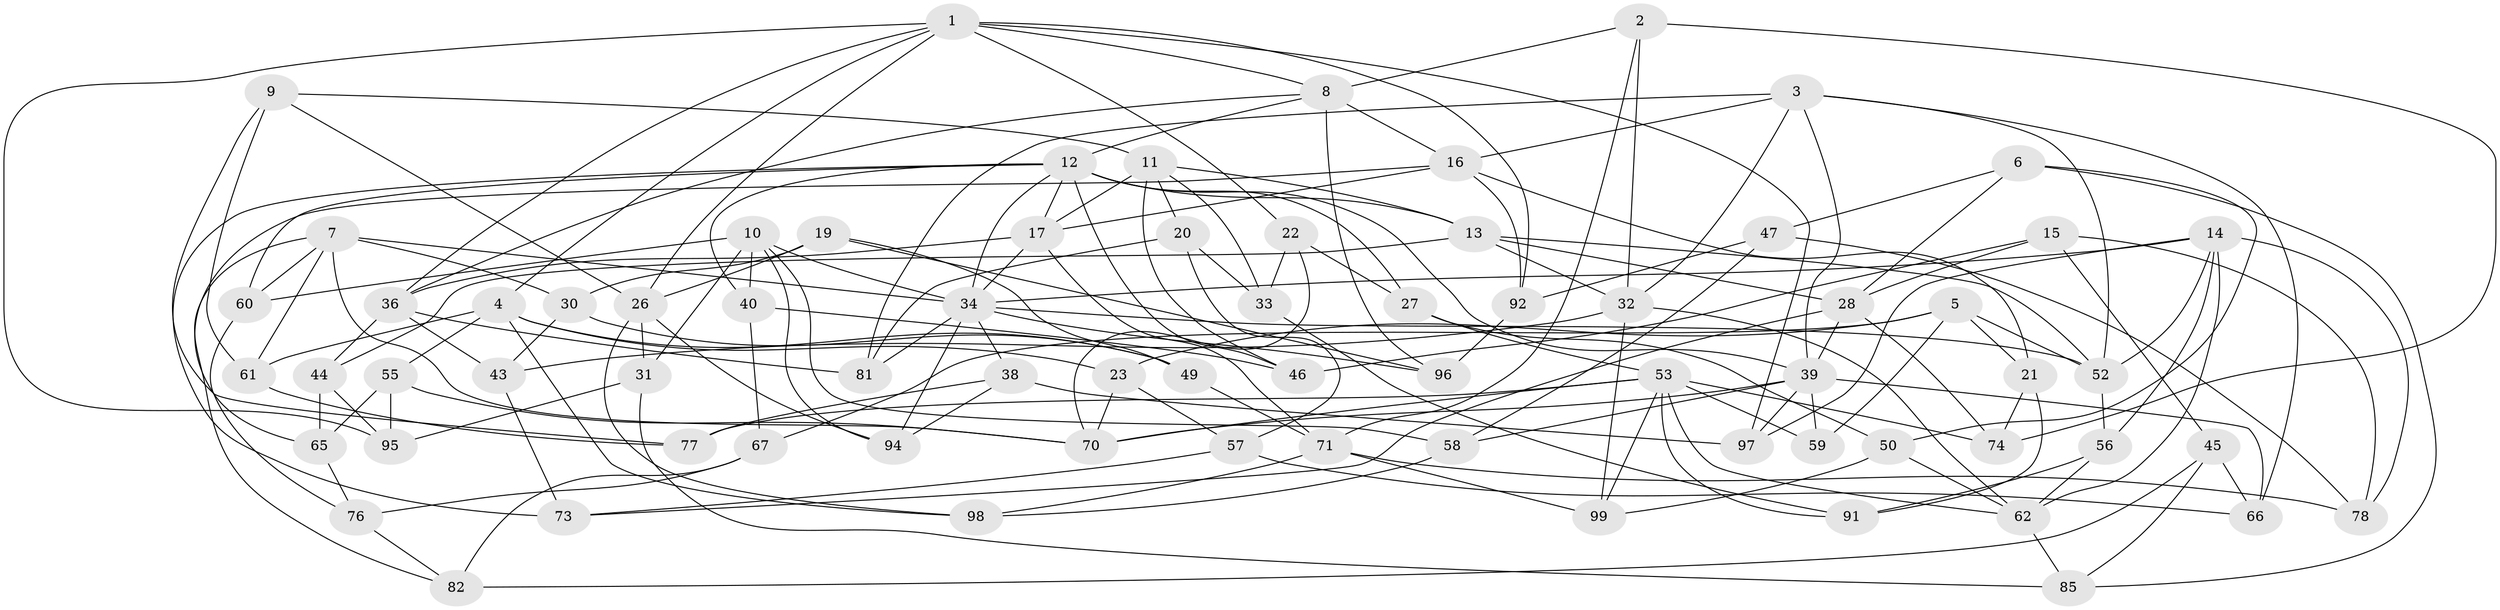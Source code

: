 // original degree distribution, {4: 1.0}
// Generated by graph-tools (version 1.1) at 2025/20/03/04/25 18:20:44]
// undirected, 72 vertices, 174 edges
graph export_dot {
graph [start="1"]
  node [color=gray90,style=filled];
  1 [super="+42+63"];
  2;
  3 [super="+29"];
  4 [super="+100"];
  5 [super="+25"];
  6;
  7 [super="+24"];
  8 [super="+80"];
  9;
  10 [super="+75"];
  11 [super="+64"];
  12 [super="+18+41"];
  13 [super="+35"];
  14 [super="+89"];
  15;
  16 [super="+68"];
  17 [super="+90"];
  19;
  20;
  21;
  22;
  23;
  26 [super="+86"];
  27;
  28 [super="+88"];
  30;
  31;
  32 [super="+79"];
  33;
  34 [super="+51+37+84"];
  36 [super="+69"];
  38;
  39 [super="+72"];
  40;
  43;
  44;
  45;
  46;
  47;
  49;
  50;
  52 [super="+54"];
  53 [super="+102+83"];
  55;
  56;
  57;
  58;
  59;
  60;
  61;
  62 [super="+87"];
  65;
  66;
  67;
  70 [super="+93"];
  71 [super="+103"];
  73;
  74;
  76;
  77;
  78;
  81;
  82;
  85;
  91;
  92;
  94;
  95;
  96;
  97;
  98;
  99;
  1 -- 97;
  1 -- 4;
  1 -- 26;
  1 -- 22;
  1 -- 36;
  1 -- 95;
  1 -- 92;
  1 -- 8;
  2 -- 71;
  2 -- 32;
  2 -- 74;
  2 -- 8;
  3 -- 16;
  3 -- 52;
  3 -- 39;
  3 -- 32;
  3 -- 81;
  3 -- 66;
  4 -- 98;
  4 -- 49;
  4 -- 61;
  4 -- 23;
  4 -- 55;
  5 -- 52;
  5 -- 59 [weight=2];
  5 -- 23;
  5 -- 67;
  5 -- 21;
  6 -- 47;
  6 -- 85;
  6 -- 50;
  6 -- 28;
  7 -- 70;
  7 -- 60;
  7 -- 34;
  7 -- 82;
  7 -- 61;
  7 -- 30;
  8 -- 96;
  8 -- 36;
  8 -- 16;
  8 -- 12;
  9 -- 77;
  9 -- 61;
  9 -- 26;
  9 -- 11;
  10 -- 60;
  10 -- 40;
  10 -- 58;
  10 -- 94;
  10 -- 31;
  10 -- 34;
  11 -- 33;
  11 -- 46;
  11 -- 17;
  11 -- 20;
  11 -- 13;
  12 -- 73;
  12 -- 39;
  12 -- 34;
  12 -- 17;
  12 -- 40;
  12 -- 46;
  12 -- 27;
  12 -- 60;
  12 -- 13;
  13 -- 28;
  13 -- 44;
  13 -- 52;
  13 -- 32;
  14 -- 56;
  14 -- 34;
  14 -- 52;
  14 -- 62;
  14 -- 78;
  14 -- 97;
  15 -- 78;
  15 -- 45;
  15 -- 46;
  15 -- 28;
  16 -- 65;
  16 -- 17;
  16 -- 92;
  16 -- 21;
  17 -- 36;
  17 -- 71;
  17 -- 34;
  19 -- 49;
  19 -- 96;
  19 -- 30;
  19 -- 26;
  20 -- 57;
  20 -- 33;
  20 -- 81;
  21 -- 91;
  21 -- 74;
  22 -- 70;
  22 -- 33;
  22 -- 27;
  23 -- 70;
  23 -- 57;
  26 -- 94;
  26 -- 31;
  26 -- 98;
  27 -- 50;
  27 -- 53;
  28 -- 73;
  28 -- 74;
  28 -- 39;
  30 -- 49;
  30 -- 43;
  31 -- 85;
  31 -- 95;
  32 -- 62;
  32 -- 43;
  32 -- 99;
  33 -- 91;
  34 -- 52;
  34 -- 96;
  34 -- 81;
  34 -- 94;
  34 -- 38;
  36 -- 81;
  36 -- 43;
  36 -- 44;
  38 -- 94;
  38 -- 97;
  38 -- 77;
  39 -- 59;
  39 -- 66;
  39 -- 97;
  39 -- 70;
  39 -- 58;
  40 -- 46;
  40 -- 67;
  43 -- 73;
  44 -- 65;
  44 -- 95;
  45 -- 66;
  45 -- 82;
  45 -- 85;
  47 -- 58;
  47 -- 92;
  47 -- 78;
  49 -- 71;
  50 -- 62;
  50 -- 99;
  52 -- 56;
  53 -- 74;
  53 -- 77;
  53 -- 99;
  53 -- 62;
  53 -- 59;
  53 -- 91;
  53 -- 70;
  55 -- 65;
  55 -- 95;
  55 -- 70;
  56 -- 91;
  56 -- 62;
  57 -- 73;
  57 -- 66;
  58 -- 98;
  60 -- 76;
  61 -- 77;
  62 -- 85;
  65 -- 76;
  67 -- 82;
  67 -- 76;
  71 -- 78;
  71 -- 98;
  71 -- 99;
  76 -- 82;
  92 -- 96;
}
